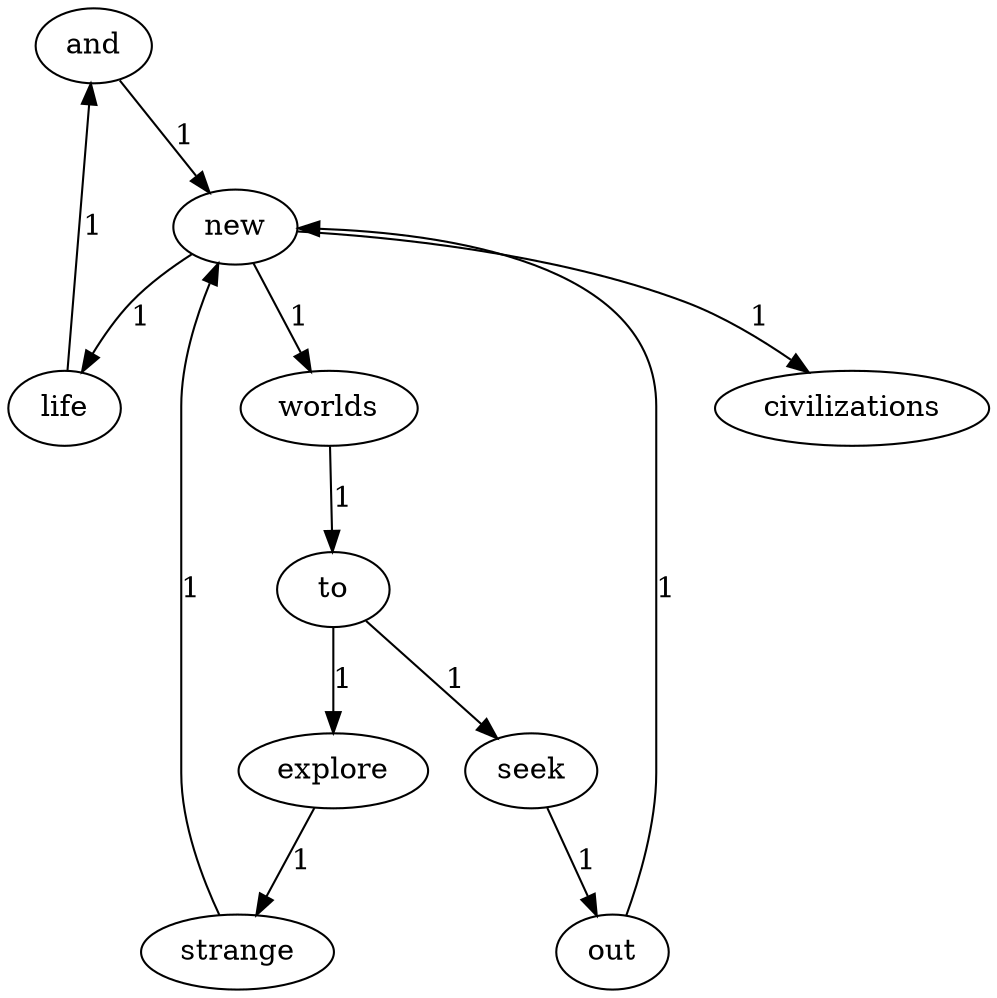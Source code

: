 digraph G {
  "and" -> "new" [label="1"];
  "life" -> "and" [label="1"];
  "out" -> "new" [label="1"];
  "explore" -> "strange" [label="1"];
  "strange" -> "new" [label="1"];
  "worlds" -> "to" [label="1"];
  "to" -> "seek" [label="1"];
  "to" -> "explore" [label="1"];
  "new" -> "civilizations" [label="1"];
  "new" -> "worlds" [label="1"];
  "new" -> "life" [label="1"];
  "seek" -> "out" [label="1"];
}
